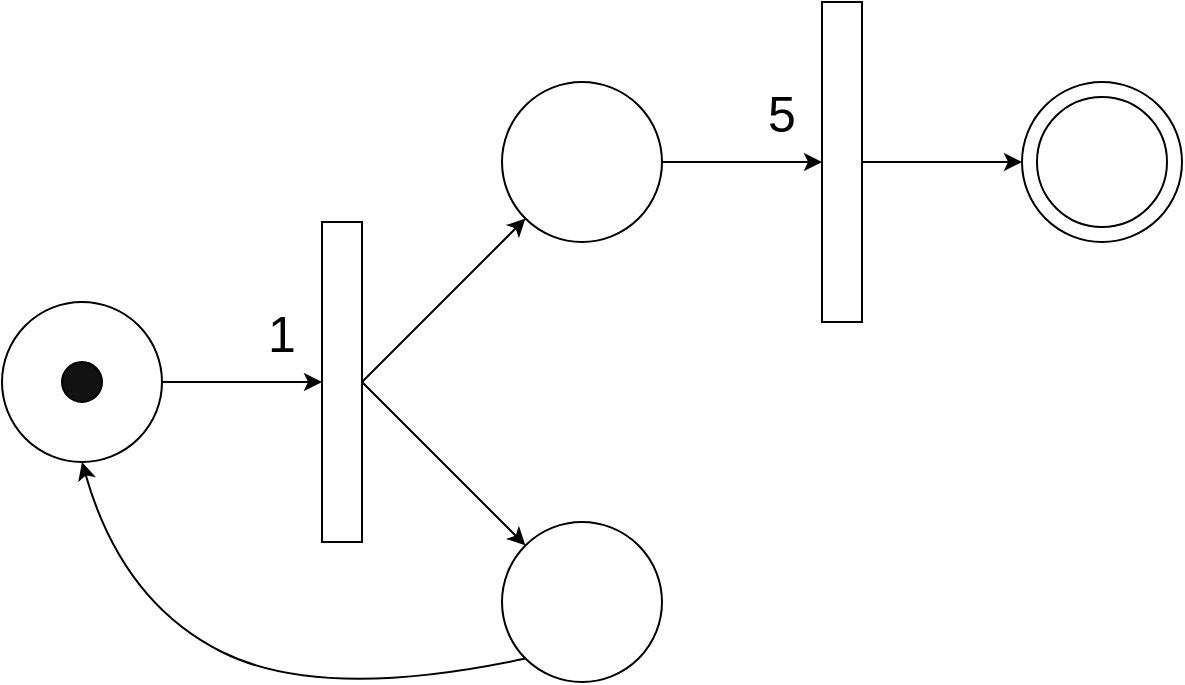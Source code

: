 <mxfile version="13.7.7" type="device"><diagram id="YW9pwHnbCLIDyijOpOPv" name="Page-1"><mxGraphModel dx="702" dy="687" grid="1" gridSize="10" guides="1" tooltips="1" connect="1" arrows="1" fold="1" page="1" pageScale="1" pageWidth="850" pageHeight="1100" math="0" shadow="0"><root><mxCell id="0"/><mxCell id="1" parent="0"/><mxCell id="zu8d5gJrpM3xHne72QPT-1" value="" style="ellipse;whiteSpace=wrap;html=1;aspect=fixed;" vertex="1" parent="1"><mxGeometry x="120" y="280" width="80" height="80" as="geometry"/></mxCell><mxCell id="zu8d5gJrpM3xHne72QPT-2" value="" style="endArrow=classic;html=1;exitX=1;exitY=0.5;exitDx=0;exitDy=0;" edge="1" parent="1" source="zu8d5gJrpM3xHne72QPT-1" target="zu8d5gJrpM3xHne72QPT-3"><mxGeometry width="50" height="50" relative="1" as="geometry"><mxPoint x="340" y="380" as="sourcePoint"/><mxPoint x="280" y="320" as="targetPoint"/></mxGeometry></mxCell><mxCell id="zu8d5gJrpM3xHne72QPT-3" value="" style="rounded=0;whiteSpace=wrap;html=1;" vertex="1" parent="1"><mxGeometry x="280" y="240" width="20" height="160" as="geometry"/></mxCell><mxCell id="zu8d5gJrpM3xHne72QPT-4" value="" style="endArrow=classic;html=1;" edge="1" parent="1" target="zu8d5gJrpM3xHne72QPT-8"><mxGeometry width="50" height="50" relative="1" as="geometry"><mxPoint x="300" y="320" as="sourcePoint"/><mxPoint x="380" y="240" as="targetPoint"/></mxGeometry></mxCell><mxCell id="zu8d5gJrpM3xHne72QPT-5" value="" style="endArrow=classic;html=1;" edge="1" parent="1" target="zu8d5gJrpM3xHne72QPT-6"><mxGeometry width="50" height="50" relative="1" as="geometry"><mxPoint x="300" y="320" as="sourcePoint"/><mxPoint x="380" y="400" as="targetPoint"/></mxGeometry></mxCell><mxCell id="zu8d5gJrpM3xHne72QPT-6" value="" style="ellipse;whiteSpace=wrap;html=1;aspect=fixed;" vertex="1" parent="1"><mxGeometry x="370" y="390" width="80" height="80" as="geometry"/></mxCell><mxCell id="zu8d5gJrpM3xHne72QPT-8" value="" style="ellipse;whiteSpace=wrap;html=1;aspect=fixed;" vertex="1" parent="1"><mxGeometry x="370" y="170" width="80" height="80" as="geometry"/></mxCell><mxCell id="zu8d5gJrpM3xHne72QPT-9" value="" style="endArrow=classic;html=1;exitX=0;exitY=1;exitDx=0;exitDy=0;entryX=0.5;entryY=1;entryDx=0;entryDy=0;curved=1;" edge="1" parent="1" source="zu8d5gJrpM3xHne72QPT-6" target="zu8d5gJrpM3xHne72QPT-1"><mxGeometry width="50" height="50" relative="1" as="geometry"><mxPoint x="340" y="380" as="sourcePoint"/><mxPoint x="230" y="470" as="targetPoint"/><Array as="points"><mxPoint x="280" y="480"/><mxPoint x="180" y="430"/></Array></mxGeometry></mxCell><mxCell id="zu8d5gJrpM3xHne72QPT-10" value="" style="endArrow=classic;html=1;exitX=1;exitY=0.5;exitDx=0;exitDy=0;" edge="1" parent="1" source="zu8d5gJrpM3xHne72QPT-8" target="zu8d5gJrpM3xHne72QPT-11"><mxGeometry width="50" height="50" relative="1" as="geometry"><mxPoint x="440" y="380" as="sourcePoint"/><mxPoint x="530" y="210" as="targetPoint"/></mxGeometry></mxCell><mxCell id="zu8d5gJrpM3xHne72QPT-11" value="" style="rounded=0;whiteSpace=wrap;html=1;" vertex="1" parent="1"><mxGeometry x="530" y="130" width="20" height="160" as="geometry"/></mxCell><mxCell id="zu8d5gJrpM3xHne72QPT-12" value="" style="endArrow=classic;html=1;" edge="1" parent="1" target="zu8d5gJrpM3xHne72QPT-13"><mxGeometry width="50" height="50" relative="1" as="geometry"><mxPoint x="550" y="210" as="sourcePoint"/><mxPoint x="630" y="210" as="targetPoint"/></mxGeometry></mxCell><mxCell id="zu8d5gJrpM3xHne72QPT-13" value="" style="ellipse;whiteSpace=wrap;html=1;aspect=fixed;" vertex="1" parent="1"><mxGeometry x="630" y="170" width="80" height="80" as="geometry"/></mxCell><mxCell id="zu8d5gJrpM3xHne72QPT-14" value="" style="ellipse;whiteSpace=wrap;html=1;aspect=fixed;" vertex="1" parent="1"><mxGeometry x="637.5" y="177.5" width="65" height="65" as="geometry"/></mxCell><mxCell id="zu8d5gJrpM3xHne72QPT-15" value="&lt;div style=&quot;font-size: 25px&quot;&gt;&lt;font style=&quot;font-size: 25px&quot;&gt;5&lt;/font&gt;&lt;/div&gt;" style="text;html=1;strokeColor=none;fillColor=none;align=center;verticalAlign=middle;whiteSpace=wrap;rounded=0;" vertex="1" parent="1"><mxGeometry x="480" y="160" width="60" height="50" as="geometry"/></mxCell><mxCell id="zu8d5gJrpM3xHne72QPT-16" value="&lt;font style=&quot;font-size: 25px&quot;&gt;1&lt;/font&gt;" style="text;html=1;strokeColor=none;fillColor=none;align=center;verticalAlign=middle;whiteSpace=wrap;rounded=0;" vertex="1" parent="1"><mxGeometry x="230" y="270" width="60" height="50" as="geometry"/></mxCell><mxCell id="zu8d5gJrpM3xHne72QPT-17" value="" style="ellipse;whiteSpace=wrap;html=1;aspect=fixed;fillColor=#121212;" vertex="1" parent="1"><mxGeometry x="150" y="310" width="20" height="20" as="geometry"/></mxCell></root></mxGraphModel></diagram></mxfile>